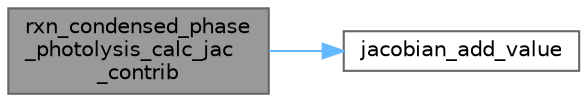 digraph "rxn_condensed_phase_photolysis_calc_jac_contrib"
{
 // LATEX_PDF_SIZE
  bgcolor="transparent";
  edge [fontname=Helvetica,fontsize=10,labelfontname=Helvetica,labelfontsize=10];
  node [fontname=Helvetica,fontsize=10,shape=box,height=0.2,width=0.4];
  rankdir="LR";
  Node1 [label="rxn_condensed_phase\l_photolysis_calc_jac\l_contrib",height=0.2,width=0.4,color="gray40", fillcolor="grey60", style="filled", fontcolor="black",tooltip="Calculate contributions to the Jacobian from this reaction."];
  Node1 -> Node2 [color="steelblue1",style="solid"];
  Node2 [label="jacobian_add_value",height=0.2,width=0.4,color="grey40", fillcolor="white", style="filled",URL="$_jacobian_8c.html#a844d8b2784c48a794ada38d053b1d1b3",tooltip="Add a contribution to the Jacobian."];
}
